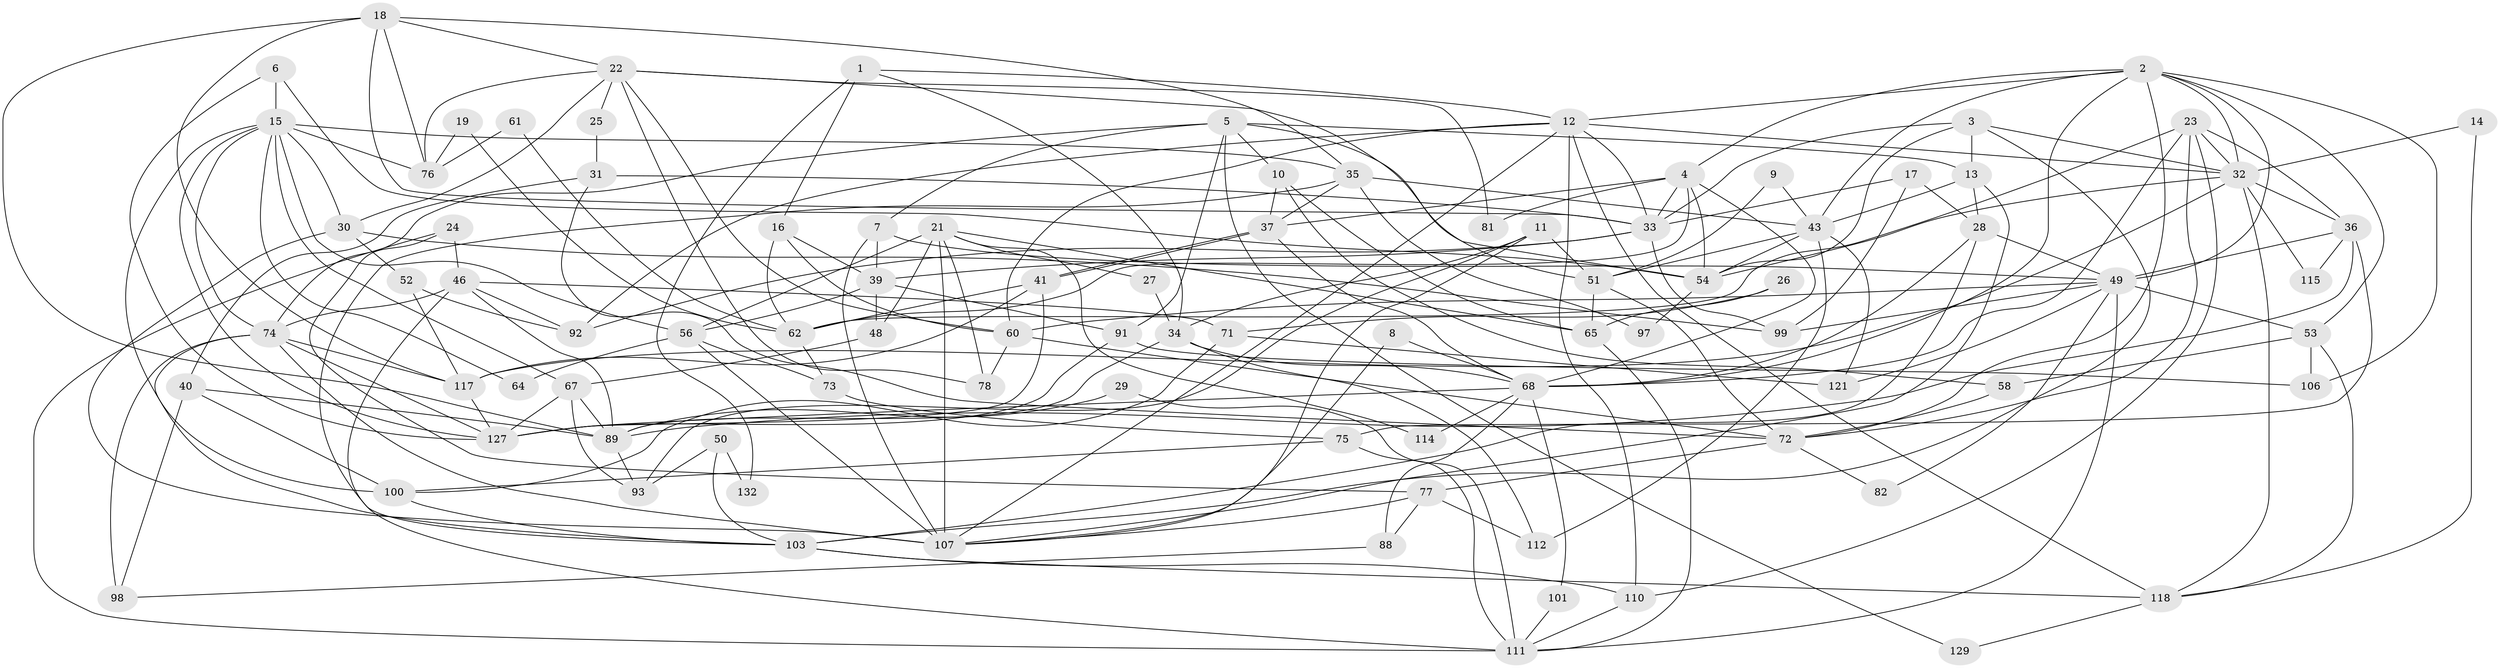 // original degree distribution, {4: 0.23880597014925373, 5: 0.22388059701492538, 3: 0.2462686567164179, 2: 0.15671641791044777, 7: 0.05223880597014925, 6: 0.07462686567164178, 8: 0.007462686567164179}
// Generated by graph-tools (version 1.1) at 2025/11/02/27/25 16:11:24]
// undirected, 91 vertices, 222 edges
graph export_dot {
graph [start="1"]
  node [color=gray90,style=filled];
  1;
  2 [super="+83"];
  3;
  4 [super="+20"];
  5 [super="+84"];
  6;
  7 [super="+47"];
  8;
  9;
  10 [super="+109"];
  11;
  12 [super="+45"];
  13 [super="+70"];
  14;
  15 [super="+57"];
  16;
  17;
  18;
  19;
  21 [super="+87"];
  22 [super="+105"];
  23 [super="+94"];
  24;
  25;
  26;
  27;
  28 [super="+38"];
  29;
  30;
  31;
  32 [super="+44"];
  33 [super="+133"];
  34 [super="+131"];
  35 [super="+63"];
  36 [super="+42"];
  37 [super="+86"];
  39 [super="+55"];
  40;
  41 [super="+120"];
  43 [super="+125"];
  46 [super="+116"];
  48;
  49 [super="+66"];
  50;
  51 [super="+69"];
  52;
  53 [super="+59"];
  54 [super="+79"];
  56 [super="+80"];
  58;
  60 [super="+102"];
  61;
  62 [super="+122"];
  64;
  65;
  67;
  68 [super="+90"];
  71;
  72 [super="+104"];
  73;
  74 [super="+124"];
  75 [super="+85"];
  76 [super="+108"];
  77 [super="+96"];
  78;
  81;
  82;
  88;
  89 [super="+95"];
  91;
  92 [super="+123"];
  93;
  97;
  98;
  99;
  100;
  101;
  103 [super="+113"];
  106;
  107 [super="+119"];
  110;
  111 [super="+134"];
  112;
  114;
  115;
  117 [super="+130"];
  118;
  121 [super="+126"];
  127 [super="+128"];
  129;
  132;
  1 -- 34;
  1 -- 12;
  1 -- 16;
  1 -- 132;
  2 -- 12;
  2 -- 32;
  2 -- 106;
  2 -- 4;
  2 -- 53;
  2 -- 68;
  2 -- 43;
  2 -- 49;
  2 -- 72;
  3 -- 103;
  3 -- 32;
  3 -- 54;
  3 -- 13;
  3 -- 33;
  4 -- 37 [weight=2];
  4 -- 81;
  4 -- 54;
  4 -- 62;
  4 -- 33;
  4 -- 68;
  5 -- 74;
  5 -- 91;
  5 -- 10;
  5 -- 129;
  5 -- 54;
  5 -- 13;
  5 -- 7;
  6 -- 54;
  6 -- 15;
  6 -- 127;
  7 -- 107;
  7 -- 49;
  7 -- 39;
  8 -- 107;
  8 -- 68;
  9 -- 43;
  9 -- 51;
  10 -- 58;
  10 -- 65;
  10 -- 37;
  11 -- 93;
  11 -- 34;
  11 -- 107;
  11 -- 51;
  12 -- 92 [weight=2];
  12 -- 32;
  12 -- 118;
  12 -- 60;
  12 -- 107;
  12 -- 110;
  12 -- 33;
  13 -- 28;
  13 -- 43;
  13 -- 107;
  14 -- 118;
  14 -- 32;
  15 -- 30;
  15 -- 127;
  15 -- 67;
  15 -- 100;
  15 -- 64;
  15 -- 76;
  15 -- 74;
  15 -- 35;
  15 -- 56;
  16 -- 62;
  16 -- 60;
  16 -- 39;
  17 -- 99;
  17 -- 28;
  17 -- 33;
  18 -- 33;
  18 -- 22;
  18 -- 76;
  18 -- 35;
  18 -- 117;
  18 -- 89;
  19 -- 76;
  19 -- 62;
  21 -- 78;
  21 -- 48;
  21 -- 27;
  21 -- 114;
  21 -- 56;
  21 -- 65;
  21 -- 107;
  22 -- 25;
  22 -- 51;
  22 -- 76;
  22 -- 81;
  22 -- 30;
  22 -- 60;
  22 -- 78;
  23 -- 36;
  23 -- 110;
  23 -- 62;
  23 -- 32;
  23 -- 68;
  23 -- 72;
  24 -- 46;
  24 -- 77;
  24 -- 111;
  25 -- 31;
  26 -- 65;
  26 -- 71;
  27 -- 34;
  28 -- 49;
  28 -- 103;
  28 -- 68;
  29 -- 89;
  29 -- 111;
  30 -- 99;
  30 -- 52;
  30 -- 107;
  31 -- 40;
  31 -- 72;
  31 -- 33;
  32 -- 115;
  32 -- 118;
  32 -- 54;
  32 -- 117;
  32 -- 36;
  33 -- 99;
  33 -- 39;
  33 -- 92;
  34 -- 112;
  34 -- 68;
  34 -- 89;
  35 -- 111;
  35 -- 97;
  35 -- 43;
  35 -- 37;
  36 -- 75;
  36 -- 115;
  36 -- 89;
  36 -- 49;
  37 -- 41;
  37 -- 41;
  37 -- 68;
  39 -- 91;
  39 -- 48;
  39 -- 56;
  40 -- 100;
  40 -- 98;
  40 -- 89;
  41 -- 62;
  41 -- 117;
  41 -- 127;
  43 -- 51;
  43 -- 121;
  43 -- 112;
  43 -- 54;
  46 -- 71;
  46 -- 89;
  46 -- 103;
  46 -- 74;
  46 -- 92;
  48 -- 67;
  49 -- 82;
  49 -- 53;
  49 -- 121;
  49 -- 99;
  49 -- 60;
  49 -- 111;
  50 -- 93;
  50 -- 132;
  50 -- 103;
  51 -- 65;
  51 -- 72;
  52 -- 117;
  52 -- 92;
  53 -- 106;
  53 -- 118;
  53 -- 58;
  54 -- 97;
  56 -- 107 [weight=2];
  56 -- 64;
  56 -- 73;
  58 -- 72;
  60 -- 78;
  60 -- 72;
  61 -- 76;
  61 -- 62;
  62 -- 73;
  65 -- 111;
  67 -- 89;
  67 -- 93;
  67 -- 127;
  68 -- 127;
  68 -- 101;
  68 -- 114;
  68 -- 88;
  71 -- 100;
  71 -- 121;
  72 -- 77;
  72 -- 82;
  73 -- 75;
  74 -- 98;
  74 -- 103;
  74 -- 107;
  74 -- 127;
  74 -- 117;
  75 -- 100;
  75 -- 111;
  77 -- 112;
  77 -- 107;
  77 -- 88;
  88 -- 98;
  89 -- 93;
  91 -- 127;
  91 -- 106;
  100 -- 103;
  101 -- 111;
  103 -- 118;
  103 -- 110;
  110 -- 111;
  117 -- 127;
  118 -- 129;
}
